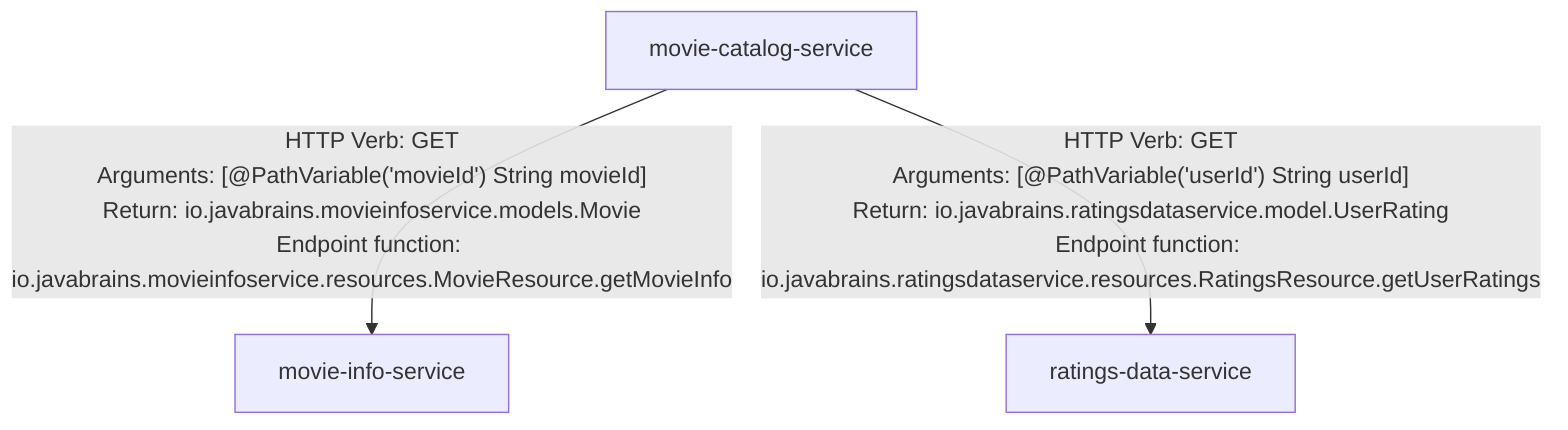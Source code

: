 graph TD
    movie-catalog-service-->|"HTTP Verb: GET<br/>Arguments: [@PathVariable('movieId') String movieId]<br/>Return: io.javabrains.movieinfoservice.models.Movie<br/>Endpoint function: io.javabrains.movieinfoservice.resources.MovieResource.getMovieInfo"|movie-info-service
    movie-catalog-service-->|"HTTP Verb: GET<br/>Arguments: [@PathVariable('userId') String userId]<br/>Return: io.javabrains.ratingsdataservice.model.UserRating<br/>Endpoint function: io.javabrains.ratingsdataservice.resources.RatingsResource.getUserRatings"|ratings-data-service